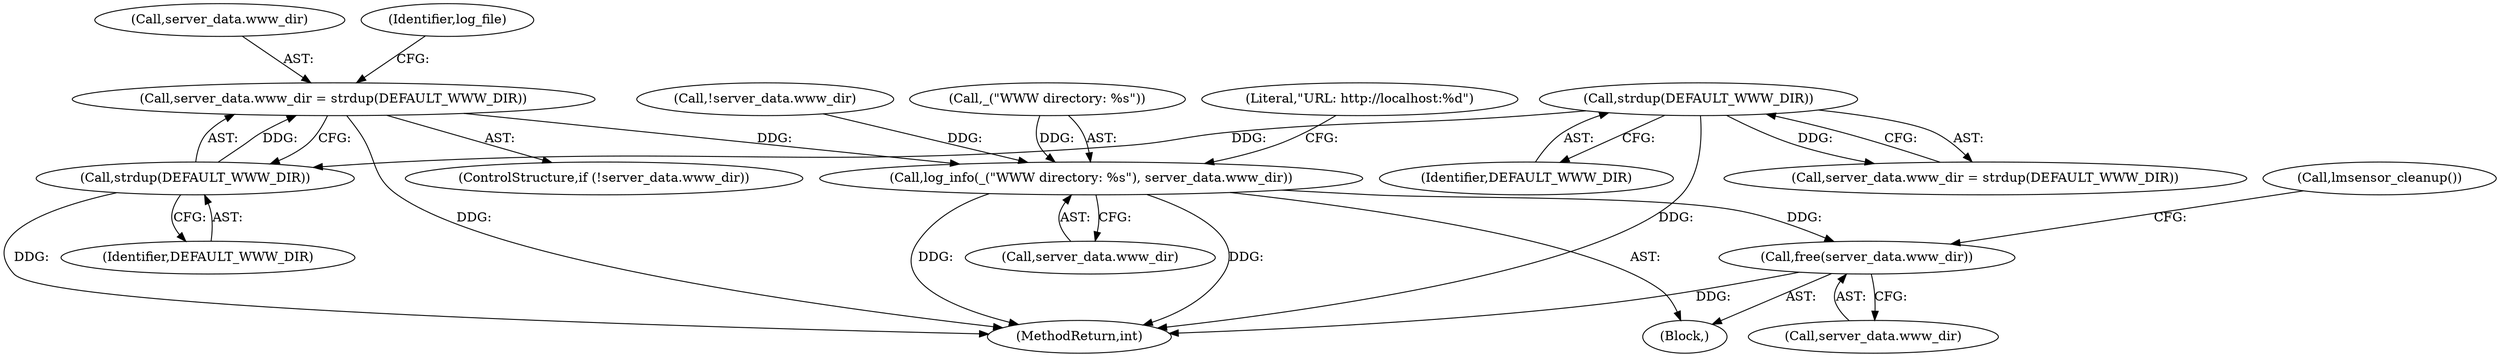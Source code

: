 digraph "0_wpitchoune_8b10426dcc0246c1712a99460dd470dcb1cc4d9c_0@API" {
"1000293" [label="(Call,server_data.www_dir = strdup(DEFAULT_WWW_DIR))"];
"1000297" [label="(Call,strdup(DEFAULT_WWW_DIR))"];
"1000274" [label="(Call,strdup(DEFAULT_WWW_DIR))"];
"1000319" [label="(Call,log_info(_(\"WWW directory: %s\"), server_data.www_dir))"];
"1000403" [label="(Call,free(server_data.www_dir))"];
"1000407" [label="(Call,lmsensor_cleanup())"];
"1000404" [label="(Call,server_data.www_dir)"];
"1000289" [label="(Call,!server_data.www_dir)"];
"1000270" [label="(Call,server_data.www_dir = strdup(DEFAULT_WWW_DIR))"];
"1000274" [label="(Call,strdup(DEFAULT_WWW_DIR))"];
"1000417" [label="(MethodReturn,int)"];
"1000288" [label="(ControlStructure,if (!server_data.www_dir))"];
"1000319" [label="(Call,log_info(_(\"WWW directory: %s\"), server_data.www_dir))"];
"1000320" [label="(Call,_(\"WWW directory: %s\"))"];
"1000297" [label="(Call,strdup(DEFAULT_WWW_DIR))"];
"1000294" [label="(Call,server_data.www_dir)"];
"1000301" [label="(Identifier,log_file)"];
"1000275" [label="(Identifier,DEFAULT_WWW_DIR)"];
"1000104" [label="(Block,)"];
"1000403" [label="(Call,free(server_data.www_dir))"];
"1000293" [label="(Call,server_data.www_dir = strdup(DEFAULT_WWW_DIR))"];
"1000298" [label="(Identifier,DEFAULT_WWW_DIR)"];
"1000327" [label="(Literal,\"URL: http://localhost:%d\")"];
"1000322" [label="(Call,server_data.www_dir)"];
"1000293" -> "1000288"  [label="AST: "];
"1000293" -> "1000297"  [label="CFG: "];
"1000294" -> "1000293"  [label="AST: "];
"1000297" -> "1000293"  [label="AST: "];
"1000301" -> "1000293"  [label="CFG: "];
"1000293" -> "1000417"  [label="DDG: "];
"1000297" -> "1000293"  [label="DDG: "];
"1000293" -> "1000319"  [label="DDG: "];
"1000297" -> "1000298"  [label="CFG: "];
"1000298" -> "1000297"  [label="AST: "];
"1000297" -> "1000417"  [label="DDG: "];
"1000274" -> "1000297"  [label="DDG: "];
"1000274" -> "1000270"  [label="AST: "];
"1000274" -> "1000275"  [label="CFG: "];
"1000275" -> "1000274"  [label="AST: "];
"1000270" -> "1000274"  [label="CFG: "];
"1000274" -> "1000417"  [label="DDG: "];
"1000274" -> "1000270"  [label="DDG: "];
"1000319" -> "1000104"  [label="AST: "];
"1000319" -> "1000322"  [label="CFG: "];
"1000320" -> "1000319"  [label="AST: "];
"1000322" -> "1000319"  [label="AST: "];
"1000327" -> "1000319"  [label="CFG: "];
"1000319" -> "1000417"  [label="DDG: "];
"1000319" -> "1000417"  [label="DDG: "];
"1000320" -> "1000319"  [label="DDG: "];
"1000289" -> "1000319"  [label="DDG: "];
"1000319" -> "1000403"  [label="DDG: "];
"1000403" -> "1000104"  [label="AST: "];
"1000403" -> "1000404"  [label="CFG: "];
"1000404" -> "1000403"  [label="AST: "];
"1000407" -> "1000403"  [label="CFG: "];
"1000403" -> "1000417"  [label="DDG: "];
}
